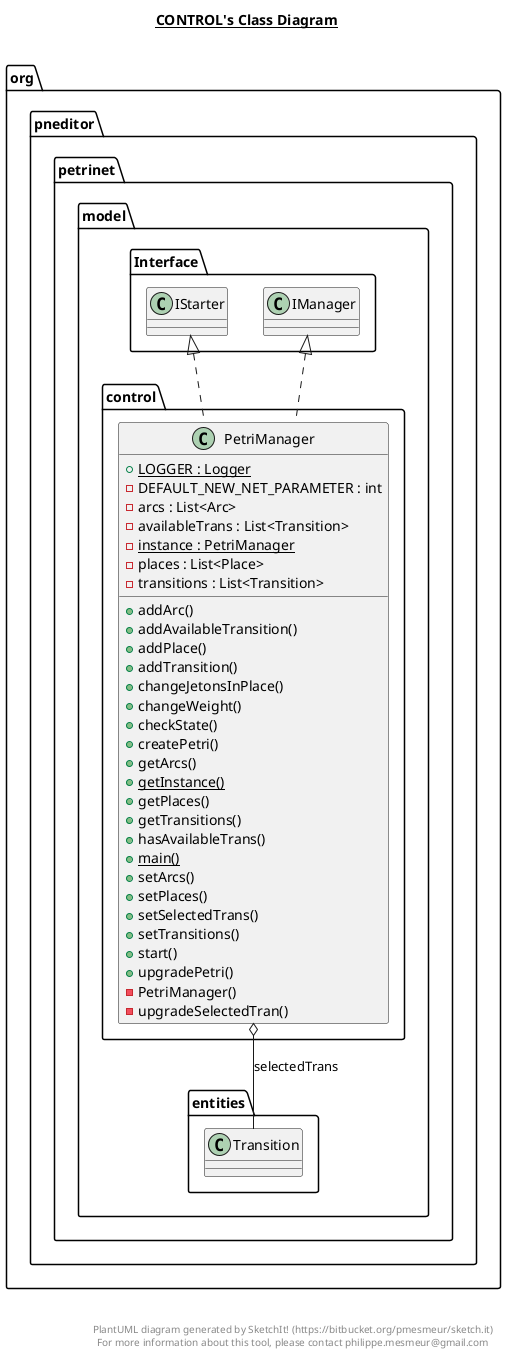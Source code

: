 @startuml

title __CONTROL's Class Diagram__\n

  namespace org.pneditor.petrinet {
    namespace model.control {
      class org.pneditor.petrinet.model.control.PetriManager {
          {static} + LOGGER : Logger
          - DEFAULT_NEW_NET_PARAMETER : int
          - arcs : List<Arc>
          - availableTrans : List<Transition>
          {static} - instance : PetriManager
          - places : List<Place>
          - transitions : List<Transition>
          + addArc()
          + addAvailableTransition()
          + addPlace()
          + addTransition()
          + changeJetonsInPlace()
          + changeWeight()
          + checkState()
          + createPetri()
          + getArcs()
          {static} + getInstance()
          + getPlaces()
          + getTransitions()
          + hasAvailableTrans()
          {static} + main()
          + setArcs()
          + setPlaces()
          + setSelectedTrans()
          + setTransitions()
          + start()
          + upgradePetri()
          - PetriManager()
          - upgradeSelectedTran()
      }
    }
  }
  

  org.pneditor.petrinet.model.control.PetriManager .up.|> org.pneditor.petrinet.model.Interface.IManager
  org.pneditor.petrinet.model.control.PetriManager .up.|> org.pneditor.petrinet.model.Interface.IStarter
  org.pneditor.petrinet.model.control.PetriManager o-- org.pneditor.petrinet.model.entities.Transition : selectedTrans


right footer


PlantUML diagram generated by SketchIt! (https://bitbucket.org/pmesmeur/sketch.it)
For more information about this tool, please contact philippe.mesmeur@gmail.com
endfooter

@enduml
